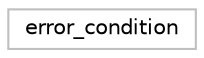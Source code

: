 digraph "Graphical Class Hierarchy"
{
 // LATEX_PDF_SIZE
  edge [fontname="Helvetica",fontsize="10",labelfontname="Helvetica",labelfontsize="10"];
  node [fontname="Helvetica",fontsize="10",shape=record];
  rankdir="LR";
  Node0 [label="error_condition",height=0.2,width=0.4,color="grey75", fillcolor="white", style="filled",tooltip="STL class."];
}
